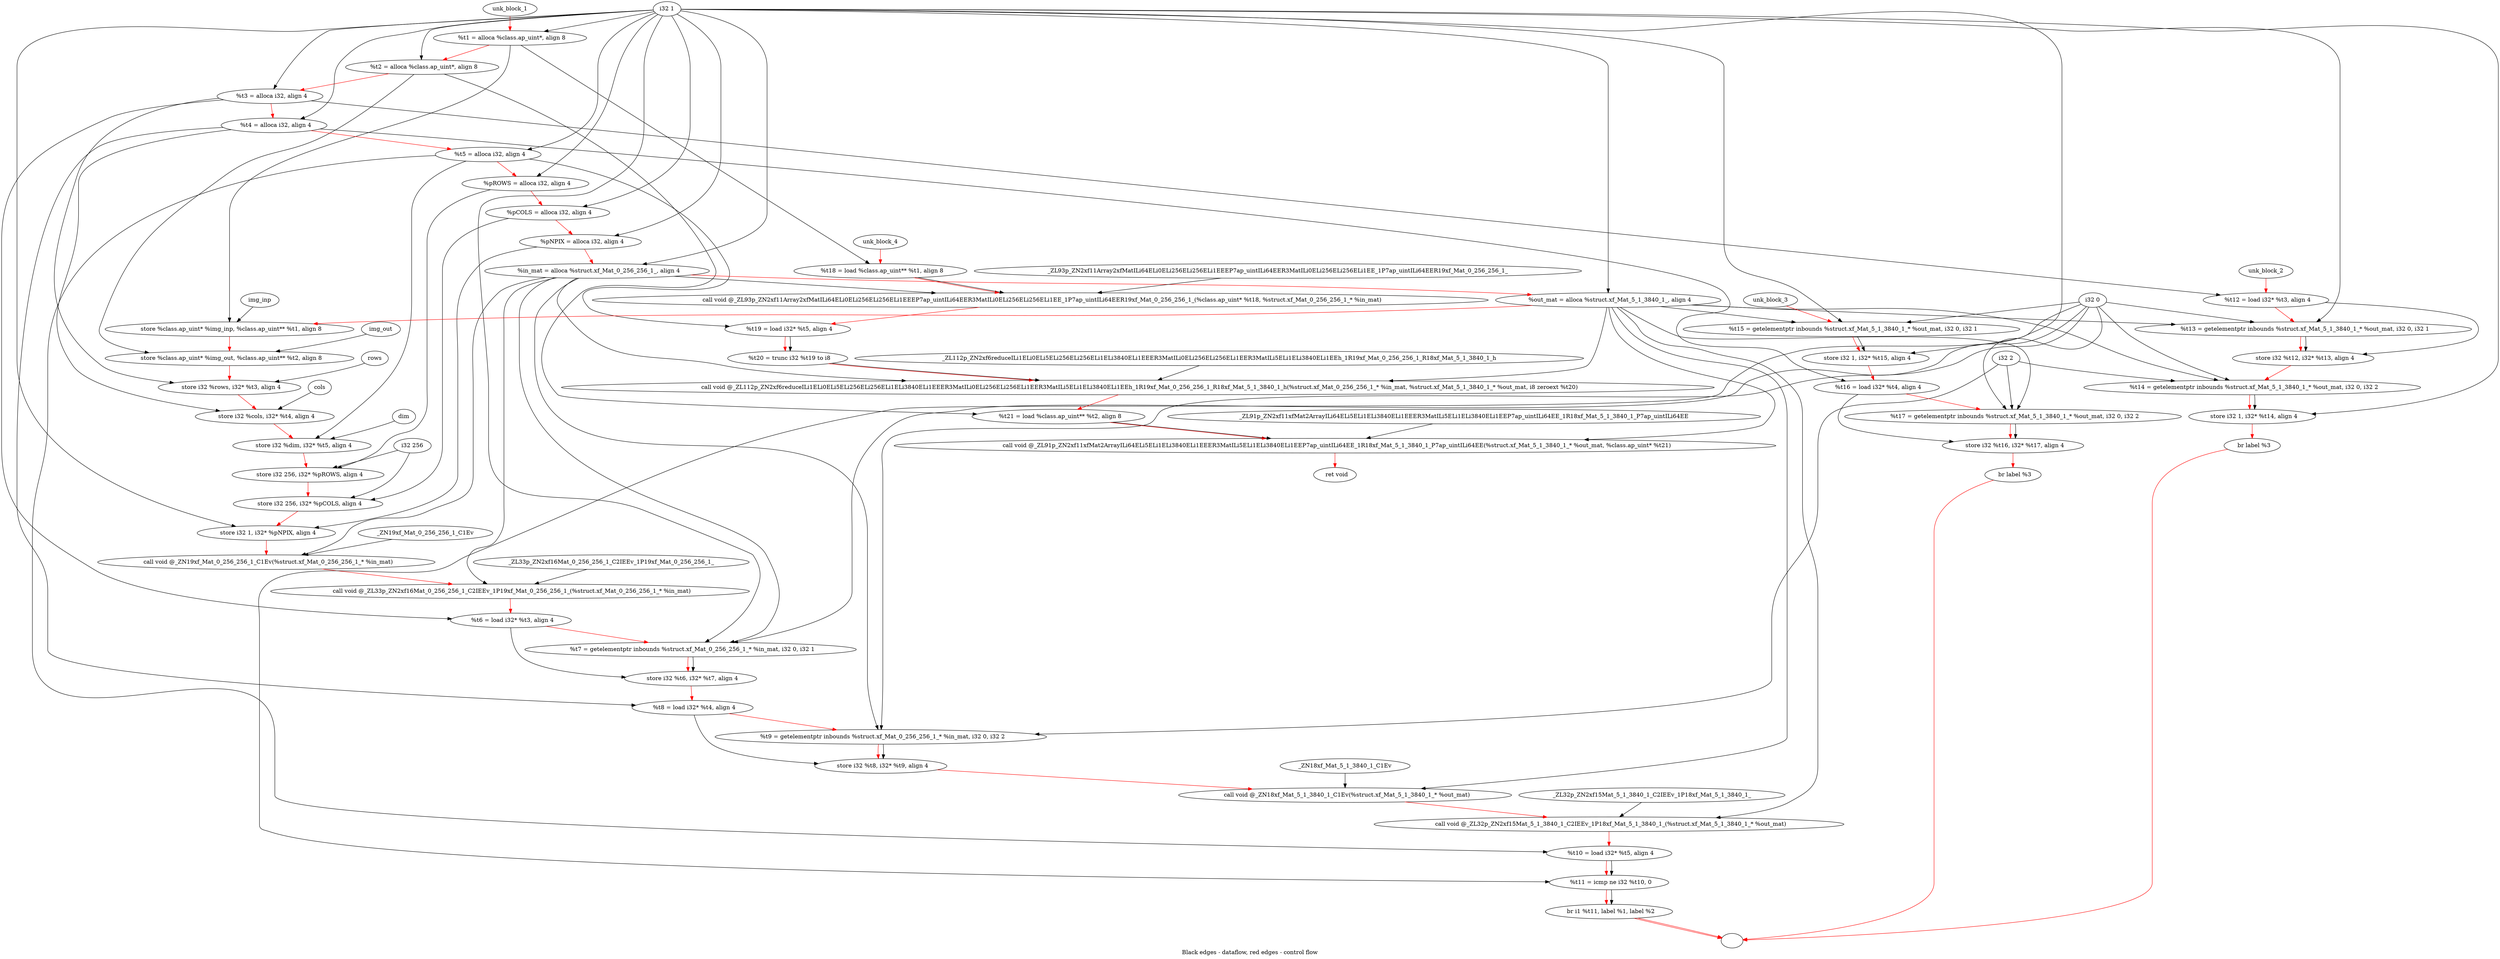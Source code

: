digraph G {
compound=true
label="Black edges - dataflow, red edges - control flow"
"t1" [label="  %t1 = alloca %class.ap_uint*, align 8"]
"t2" [label="  %t2 = alloca %class.ap_uint*, align 8"]
"t3" [label="  %t3 = alloca i32, align 4"]
"t4" [label="  %t4 = alloca i32, align 4"]
"t5" [label="  %t5 = alloca i32, align 4"]
"pROWS" [label="  %pROWS = alloca i32, align 4"]
"pCOLS" [label="  %pCOLS = alloca i32, align 4"]
"pNPIX" [label="  %pNPIX = alloca i32, align 4"]
"in_mat" [label="  %in_mat = alloca %struct.xf_Mat_0_256_256_1_, align 4"]
"out_mat" [label="  %out_mat = alloca %struct.xf_Mat_5_1_3840_1_, align 4"]
"_1" [label="  store %class.ap_uint* %img_inp, %class.ap_uint** %t1, align 8"]
"_2" [label="  store %class.ap_uint* %img_out, %class.ap_uint** %t2, align 8"]
"_3" [label="  store i32 %rows, i32* %t3, align 4"]
"_4" [label="  store i32 %cols, i32* %t4, align 4"]
"_5" [label="  store i32 %dim, i32* %t5, align 4"]
"_6" [label="  store i32 256, i32* %pROWS, align 4"]
"_7" [label="  store i32 256, i32* %pCOLS, align 4"]
"_8" [label="  store i32 1, i32* %pNPIX, align 4"]
"_9" [label="  call void @_ZN19xf_Mat_0_256_256_1_C1Ev(%struct.xf_Mat_0_256_256_1_* %in_mat)"]
"_10" [label="  call void @_ZL33p_ZN2xf16Mat_0_256_256_1_C2IEEv_1P19xf_Mat_0_256_256_1_(%struct.xf_Mat_0_256_256_1_* %in_mat)"]
"t6" [label="  %t6 = load i32* %t3, align 4"]
"t7" [label="  %t7 = getelementptr inbounds %struct.xf_Mat_0_256_256_1_* %in_mat, i32 0, i32 1"]
"_11" [label="  store i32 %t6, i32* %t7, align 4"]
"t8" [label="  %t8 = load i32* %t4, align 4"]
"t9" [label="  %t9 = getelementptr inbounds %struct.xf_Mat_0_256_256_1_* %in_mat, i32 0, i32 2"]
"_12" [label="  store i32 %t8, i32* %t9, align 4"]
"_13" [label="  call void @_ZN18xf_Mat_5_1_3840_1_C1Ev(%struct.xf_Mat_5_1_3840_1_* %out_mat)"]
"_14" [label="  call void @_ZL32p_ZN2xf15Mat_5_1_3840_1_C2IEEv_1P18xf_Mat_5_1_3840_1_(%struct.xf_Mat_5_1_3840_1_* %out_mat)"]
"t10" [label="  %t10 = load i32* %t5, align 4"]
"t11" [label="  %t11 = icmp ne i32 %t10, 0"]
"_15" [label="  br i1 %t11, label %1, label %2"]
"unk_block_1" -> "t1"[color=red]
"i32 1" -> "t1"
"t1" -> "t2"[color=red weight=2]
"i32 1" -> "t2"
"t2" -> "t3"[color=red weight=2]
"i32 1" -> "t3"
"t3" -> "t4"[color=red weight=2]
"i32 1" -> "t4"
"t4" -> "t5"[color=red weight=2]
"i32 1" -> "t5"
"t5" -> "pROWS"[color=red weight=2]
"i32 1" -> "pROWS"
"pROWS" -> "pCOLS"[color=red weight=2]
"i32 1" -> "pCOLS"
"pCOLS" -> "pNPIX"[color=red weight=2]
"i32 1" -> "pNPIX"
"pNPIX" -> "in_mat"[color=red weight=2]
"i32 1" -> "in_mat"
"in_mat" -> "out_mat"[color=red weight=2]
"i32 1" -> "out_mat"
"out_mat" -> "_1"[color=red weight=2]
"img_inp" -> "_1"
"t1" -> "_1"
"_1" -> "_2"[color=red weight=2]
"img_out" -> "_2"
"t2" -> "_2"
"_2" -> "_3"[color=red weight=2]
"rows" -> "_3"
"t3" -> "_3"
"_3" -> "_4"[color=red weight=2]
"cols" -> "_4"
"t4" -> "_4"
"_4" -> "_5"[color=red weight=2]
"dim" -> "_5"
"t5" -> "_5"
"_5" -> "_6"[color=red weight=2]
"i32 256" -> "_6"
"pROWS" -> "_6"
"_6" -> "_7"[color=red weight=2]
"i32 256" -> "_7"
"pCOLS" -> "_7"
"_7" -> "_8"[color=red weight=2]
"i32 1" -> "_8"
"pNPIX" -> "_8"
"_8" -> "_9"[color=red weight=2]
"in_mat" -> "_9"
"_ZN19xf_Mat_0_256_256_1_C1Ev" -> "_9"
"_9" -> "_10"[color=red weight=2]
"in_mat" -> "_10"
"_ZL33p_ZN2xf16Mat_0_256_256_1_C2IEEv_1P19xf_Mat_0_256_256_1_" -> "_10"
"_10" -> "t6"[color=red weight=2]
"t3" -> "t6"
"t6" -> "t7"[color=red weight=2]
"in_mat" -> "t7"
"i32 0" -> "t7"
"i32 1" -> "t7"
"t7" -> "_11"[color=red weight=2]
"t6" -> "_11"
"t7" -> "_11"
"_11" -> "t8"[color=red weight=2]
"t4" -> "t8"
"t8" -> "t9"[color=red weight=2]
"in_mat" -> "t9"
"i32 0" -> "t9"
"i32 2" -> "t9"
"t9" -> "_12"[color=red weight=2]
"t8" -> "_12"
"t9" -> "_12"
"_12" -> "_13"[color=red weight=2]
"out_mat" -> "_13"
"_ZN18xf_Mat_5_1_3840_1_C1Ev" -> "_13"
"_13" -> "_14"[color=red weight=2]
"out_mat" -> "_14"
"_ZL32p_ZN2xf15Mat_5_1_3840_1_C2IEEv_1P18xf_Mat_5_1_3840_1_" -> "_14"
"_14" -> "t10"[color=red weight=2]
"t5" -> "t10"
"t10" -> "t11"[color=red weight=2]
"t10" -> "t11"
"i32 0" -> "t11"
"t11" -> "_15"[color=red weight=2]
"t11" -> "_15"
"_15" -> ""[color=red]
"_15" -> ""[color=red]

"t12" [label="  %t12 = load i32* %t3, align 4"]
"t13" [label="  %t13 = getelementptr inbounds %struct.xf_Mat_5_1_3840_1_* %out_mat, i32 0, i32 1"]
"_16" [label="  store i32 %t12, i32* %t13, align 4"]
"t14" [label="  %t14 = getelementptr inbounds %struct.xf_Mat_5_1_3840_1_* %out_mat, i32 0, i32 2"]
"_17" [label="  store i32 1, i32* %t14, align 4"]
"_18" [label="  br label %3"]
"unk_block_2" -> "t12"[color=red]
"t3" -> "t12"
"t12" -> "t13"[color=red weight=2]
"out_mat" -> "t13"
"i32 0" -> "t13"
"i32 1" -> "t13"
"t13" -> "_16"[color=red weight=2]
"t12" -> "_16"
"t13" -> "_16"
"_16" -> "t14"[color=red weight=2]
"out_mat" -> "t14"
"i32 0" -> "t14"
"i32 2" -> "t14"
"t14" -> "_17"[color=red weight=2]
"i32 1" -> "_17"
"t14" -> "_17"
"_17" -> "_18"[color=red weight=2]
"_18" -> ""[color=red]

"t15" [label="  %t15 = getelementptr inbounds %struct.xf_Mat_5_1_3840_1_* %out_mat, i32 0, i32 1"]
"_19" [label="  store i32 1, i32* %t15, align 4"]
"t16" [label="  %t16 = load i32* %t4, align 4"]
"t17" [label="  %t17 = getelementptr inbounds %struct.xf_Mat_5_1_3840_1_* %out_mat, i32 0, i32 2"]
"_20" [label="  store i32 %t16, i32* %t17, align 4"]
"_21" [label="  br label %3"]
"unk_block_3" -> "t15"[color=red]
"out_mat" -> "t15"
"i32 0" -> "t15"
"i32 1" -> "t15"
"t15" -> "_19"[color=red weight=2]
"i32 1" -> "_19"
"t15" -> "_19"
"_19" -> "t16"[color=red weight=2]
"t4" -> "t16"
"t16" -> "t17"[color=red weight=2]
"out_mat" -> "t17"
"i32 0" -> "t17"
"i32 2" -> "t17"
"t17" -> "_20"[color=red weight=2]
"t16" -> "_20"
"t17" -> "_20"
"_20" -> "_21"[color=red weight=2]
"_21" -> ""[color=red]

"t18" [label="  %t18 = load %class.ap_uint** %t1, align 8"]
"_22" [label="  call void @_ZL93p_ZN2xf11Array2xfMatILi64ELi0ELi256ELi256ELi1EEEP7ap_uintILi64EER3MatILi0ELi256ELi256ELi1EE_1P7ap_uintILi64EER19xf_Mat_0_256_256_1_(%class.ap_uint* %t18, %struct.xf_Mat_0_256_256_1_* %in_mat)"]
"t19" [label="  %t19 = load i32* %t5, align 4"]
"t20" [label="  %t20 = trunc i32 %t19 to i8"]
"_23" [label="  call void @_ZL112p_ZN2xf6reduceILi1ELi0ELi5ELi256ELi256ELi1ELi3840ELi1EEER3MatILi0ELi256ELi256ELi1EER3MatILi5ELi1ELi3840ELi1EEh_1R19xf_Mat_0_256_256_1_R18xf_Mat_5_1_3840_1_h(%struct.xf_Mat_0_256_256_1_* %in_mat, %struct.xf_Mat_5_1_3840_1_* %out_mat, i8 zeroext %t20)"]
"t21" [label="  %t21 = load %class.ap_uint** %t2, align 8"]
"_24" [label="  call void @_ZL91p_ZN2xf11xfMat2ArrayILi64ELi5ELi1ELi3840ELi1EEER3MatILi5ELi1ELi3840ELi1EEP7ap_uintILi64EE_1R18xf_Mat_5_1_3840_1_P7ap_uintILi64EE(%struct.xf_Mat_5_1_3840_1_* %out_mat, %class.ap_uint* %t21)"]
"_25" [label="  ret void"]
"unk_block_4" -> "t18"[color=red]
"t1" -> "t18"
"t18" -> "_22"[color=red weight=2]
"t18" -> "_22"
"in_mat" -> "_22"
"_ZL93p_ZN2xf11Array2xfMatILi64ELi0ELi256ELi256ELi1EEEP7ap_uintILi64EER3MatILi0ELi256ELi256ELi1EE_1P7ap_uintILi64EER19xf_Mat_0_256_256_1_" -> "_22"
"_22" -> "t19"[color=red weight=2]
"t5" -> "t19"
"t19" -> "t20"[color=red weight=2]
"t19" -> "t20"
"t20" -> "_23"[color=red weight=2]
"in_mat" -> "_23"
"out_mat" -> "_23"
"t20" -> "_23"
"_ZL112p_ZN2xf6reduceILi1ELi0ELi5ELi256ELi256ELi1ELi3840ELi1EEER3MatILi0ELi256ELi256ELi1EER3MatILi5ELi1ELi3840ELi1EEh_1R19xf_Mat_0_256_256_1_R18xf_Mat_5_1_3840_1_h" -> "_23"
"_23" -> "t21"[color=red weight=2]
"t2" -> "t21"
"t21" -> "_24"[color=red weight=2]
"out_mat" -> "_24"
"t21" -> "_24"
"_ZL91p_ZN2xf11xfMat2ArrayILi64ELi5ELi1ELi3840ELi1EEER3MatILi5ELi1ELi3840ELi1EEP7ap_uintILi64EE_1R18xf_Mat_5_1_3840_1_P7ap_uintILi64EE" -> "_24"
"_24" -> "_25"[color=red weight=2]

}
